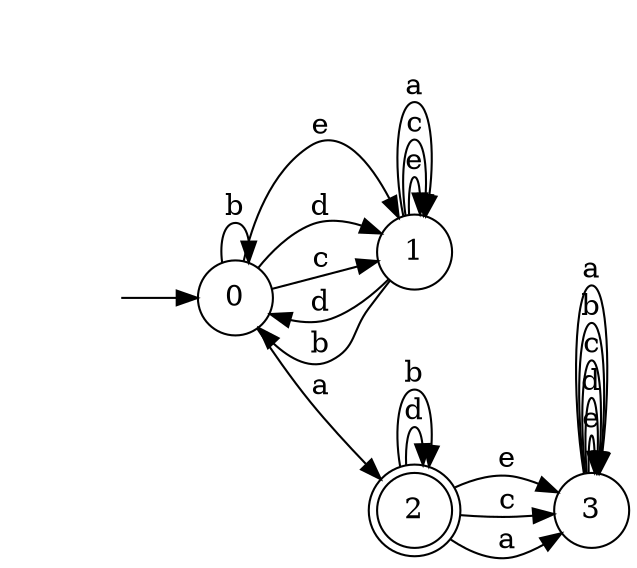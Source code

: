 digraph {
  rankdir=LR;
  0 [label="0", shape = circle];
  0 -> 1 [label="e"];
  0 -> 1 [label="d"];
  0 -> 1 [label="c"];
  0 -> 0 [label="b"];
  0 -> 2 [label="a"];
  1 [label="1", shape = circle];
  1 -> 1 [label="e"];
  1 -> 0 [label="d"];
  1 -> 1 [label="c"];
  1 -> 0 [label="b"];
  1 -> 1 [label="a"];
  2 [label="2", shape = doublecircle];
  2 -> 3 [label="e"];
  2 -> 2 [label="d"];
  2 -> 3 [label="c"];
  2 -> 2 [label="b"];
  2 -> 3 [label="a"];
  3 [label="3", shape = circle];
  3 -> 3 [label="e"];
  3 -> 3 [label="d"];
  3 -> 3 [label="c"];
  3 -> 3 [label="b"];
  3 -> 3 [label="a"];
  4 [label="", shape = plaintext];
  4 -> 0 [label=""];
}
